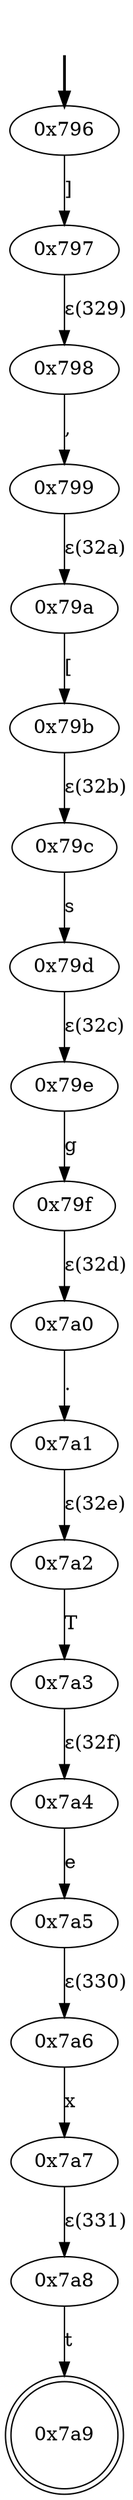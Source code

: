 digraph {
	fake [style=invisible]
	"0x796" [root=true]
	"0x797"
	"0x798"
	"0x799"
	"0x79a"
	"0x79b"
	"0x79c"
	"0x79d"
	"0x79e"
	"0x79f"
	"0x7a0"
	"0x7a1"
	"0x7a2"
	"0x7a3"
	"0x7a4"
	"0x7a5"
	"0x7a6"
	"0x7a7"
	"0x7a8"
	"0x7a9" [shape=doublecircle]
	fake -> "0x796" [style=bold]
	"0x796" -> "0x797" [label="]"]
	"0x798" -> "0x799" [label=","]
	"0x797" -> "0x798" [label="ε(329)"]
	"0x79a" -> "0x79b" [label="["]
	"0x799" -> "0x79a" [label="ε(32a)"]
	"0x79c" -> "0x79d" [label=s]
	"0x79b" -> "0x79c" [label="ε(32b)"]
	"0x79e" -> "0x79f" [label=g]
	"0x79d" -> "0x79e" [label="ε(32c)"]
	"0x7a0" -> "0x7a1" [label="."]
	"0x79f" -> "0x7a0" [label="ε(32d)"]
	"0x7a2" -> "0x7a3" [label=T]
	"0x7a1" -> "0x7a2" [label="ε(32e)"]
	"0x7a4" -> "0x7a5" [label=e]
	"0x7a3" -> "0x7a4" [label="ε(32f)"]
	"0x7a6" -> "0x7a7" [label=x]
	"0x7a5" -> "0x7a6" [label="ε(330)"]
	"0x7a8" -> "0x7a9" [label=t]
	"0x7a7" -> "0x7a8" [label="ε(331)"]
}
